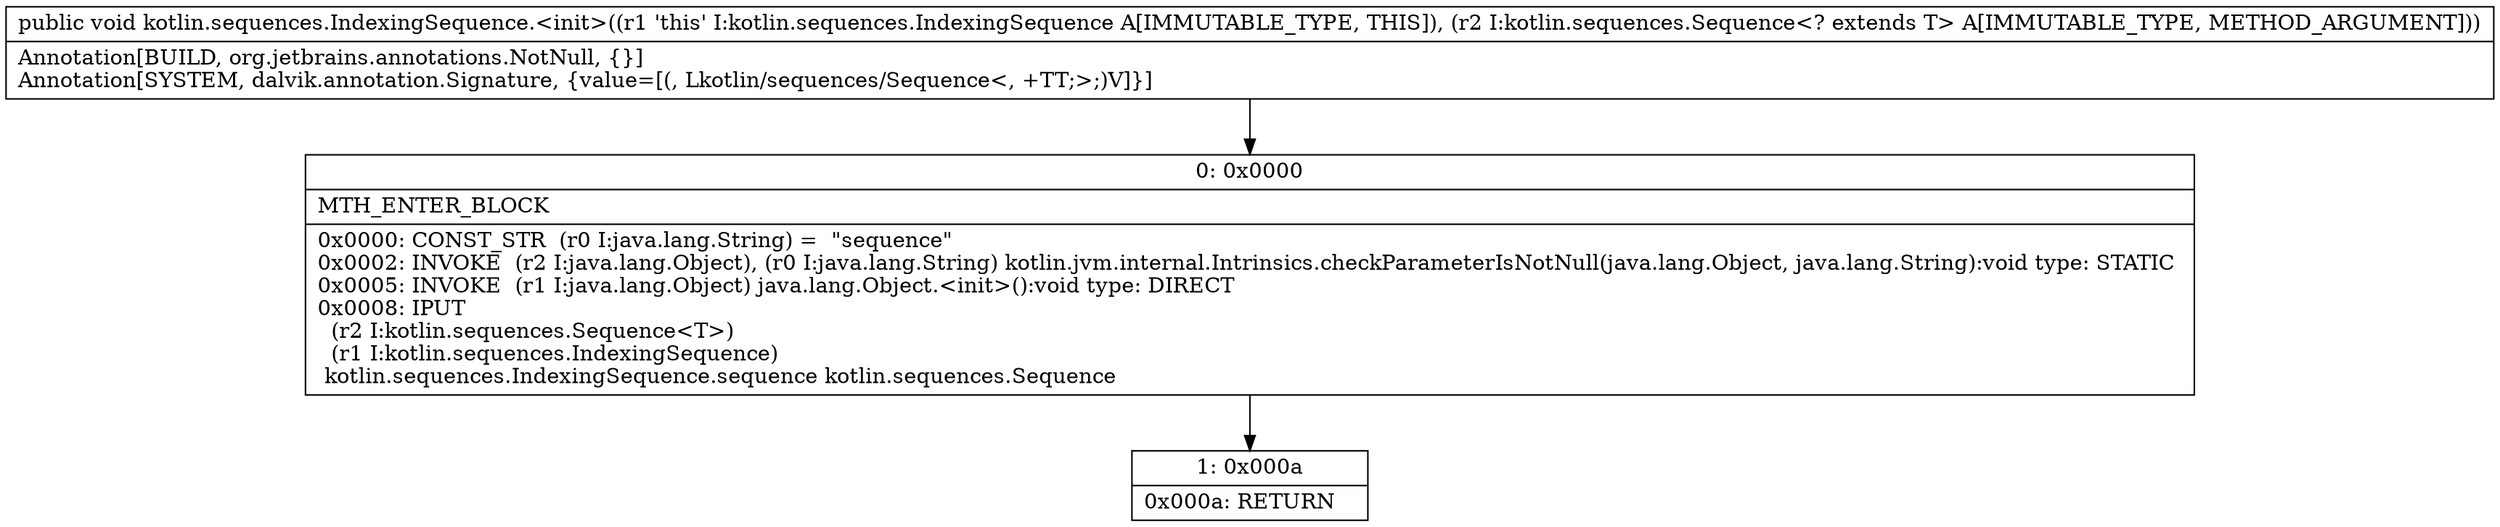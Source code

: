 digraph "CFG forkotlin.sequences.IndexingSequence.\<init\>(Lkotlin\/sequences\/Sequence;)V" {
Node_0 [shape=record,label="{0\:\ 0x0000|MTH_ENTER_BLOCK\l|0x0000: CONST_STR  (r0 I:java.lang.String) =  \"sequence\" \l0x0002: INVOKE  (r2 I:java.lang.Object), (r0 I:java.lang.String) kotlin.jvm.internal.Intrinsics.checkParameterIsNotNull(java.lang.Object, java.lang.String):void type: STATIC \l0x0005: INVOKE  (r1 I:java.lang.Object) java.lang.Object.\<init\>():void type: DIRECT \l0x0008: IPUT  \l  (r2 I:kotlin.sequences.Sequence\<T\>)\l  (r1 I:kotlin.sequences.IndexingSequence)\l kotlin.sequences.IndexingSequence.sequence kotlin.sequences.Sequence \l}"];
Node_1 [shape=record,label="{1\:\ 0x000a|0x000a: RETURN   \l}"];
MethodNode[shape=record,label="{public void kotlin.sequences.IndexingSequence.\<init\>((r1 'this' I:kotlin.sequences.IndexingSequence A[IMMUTABLE_TYPE, THIS]), (r2 I:kotlin.sequences.Sequence\<? extends T\> A[IMMUTABLE_TYPE, METHOD_ARGUMENT]))  | Annotation[BUILD, org.jetbrains.annotations.NotNull, \{\}]\lAnnotation[SYSTEM, dalvik.annotation.Signature, \{value=[(, Lkotlin\/sequences\/Sequence\<, +TT;\>;)V]\}]\l}"];
MethodNode -> Node_0;
Node_0 -> Node_1;
}

